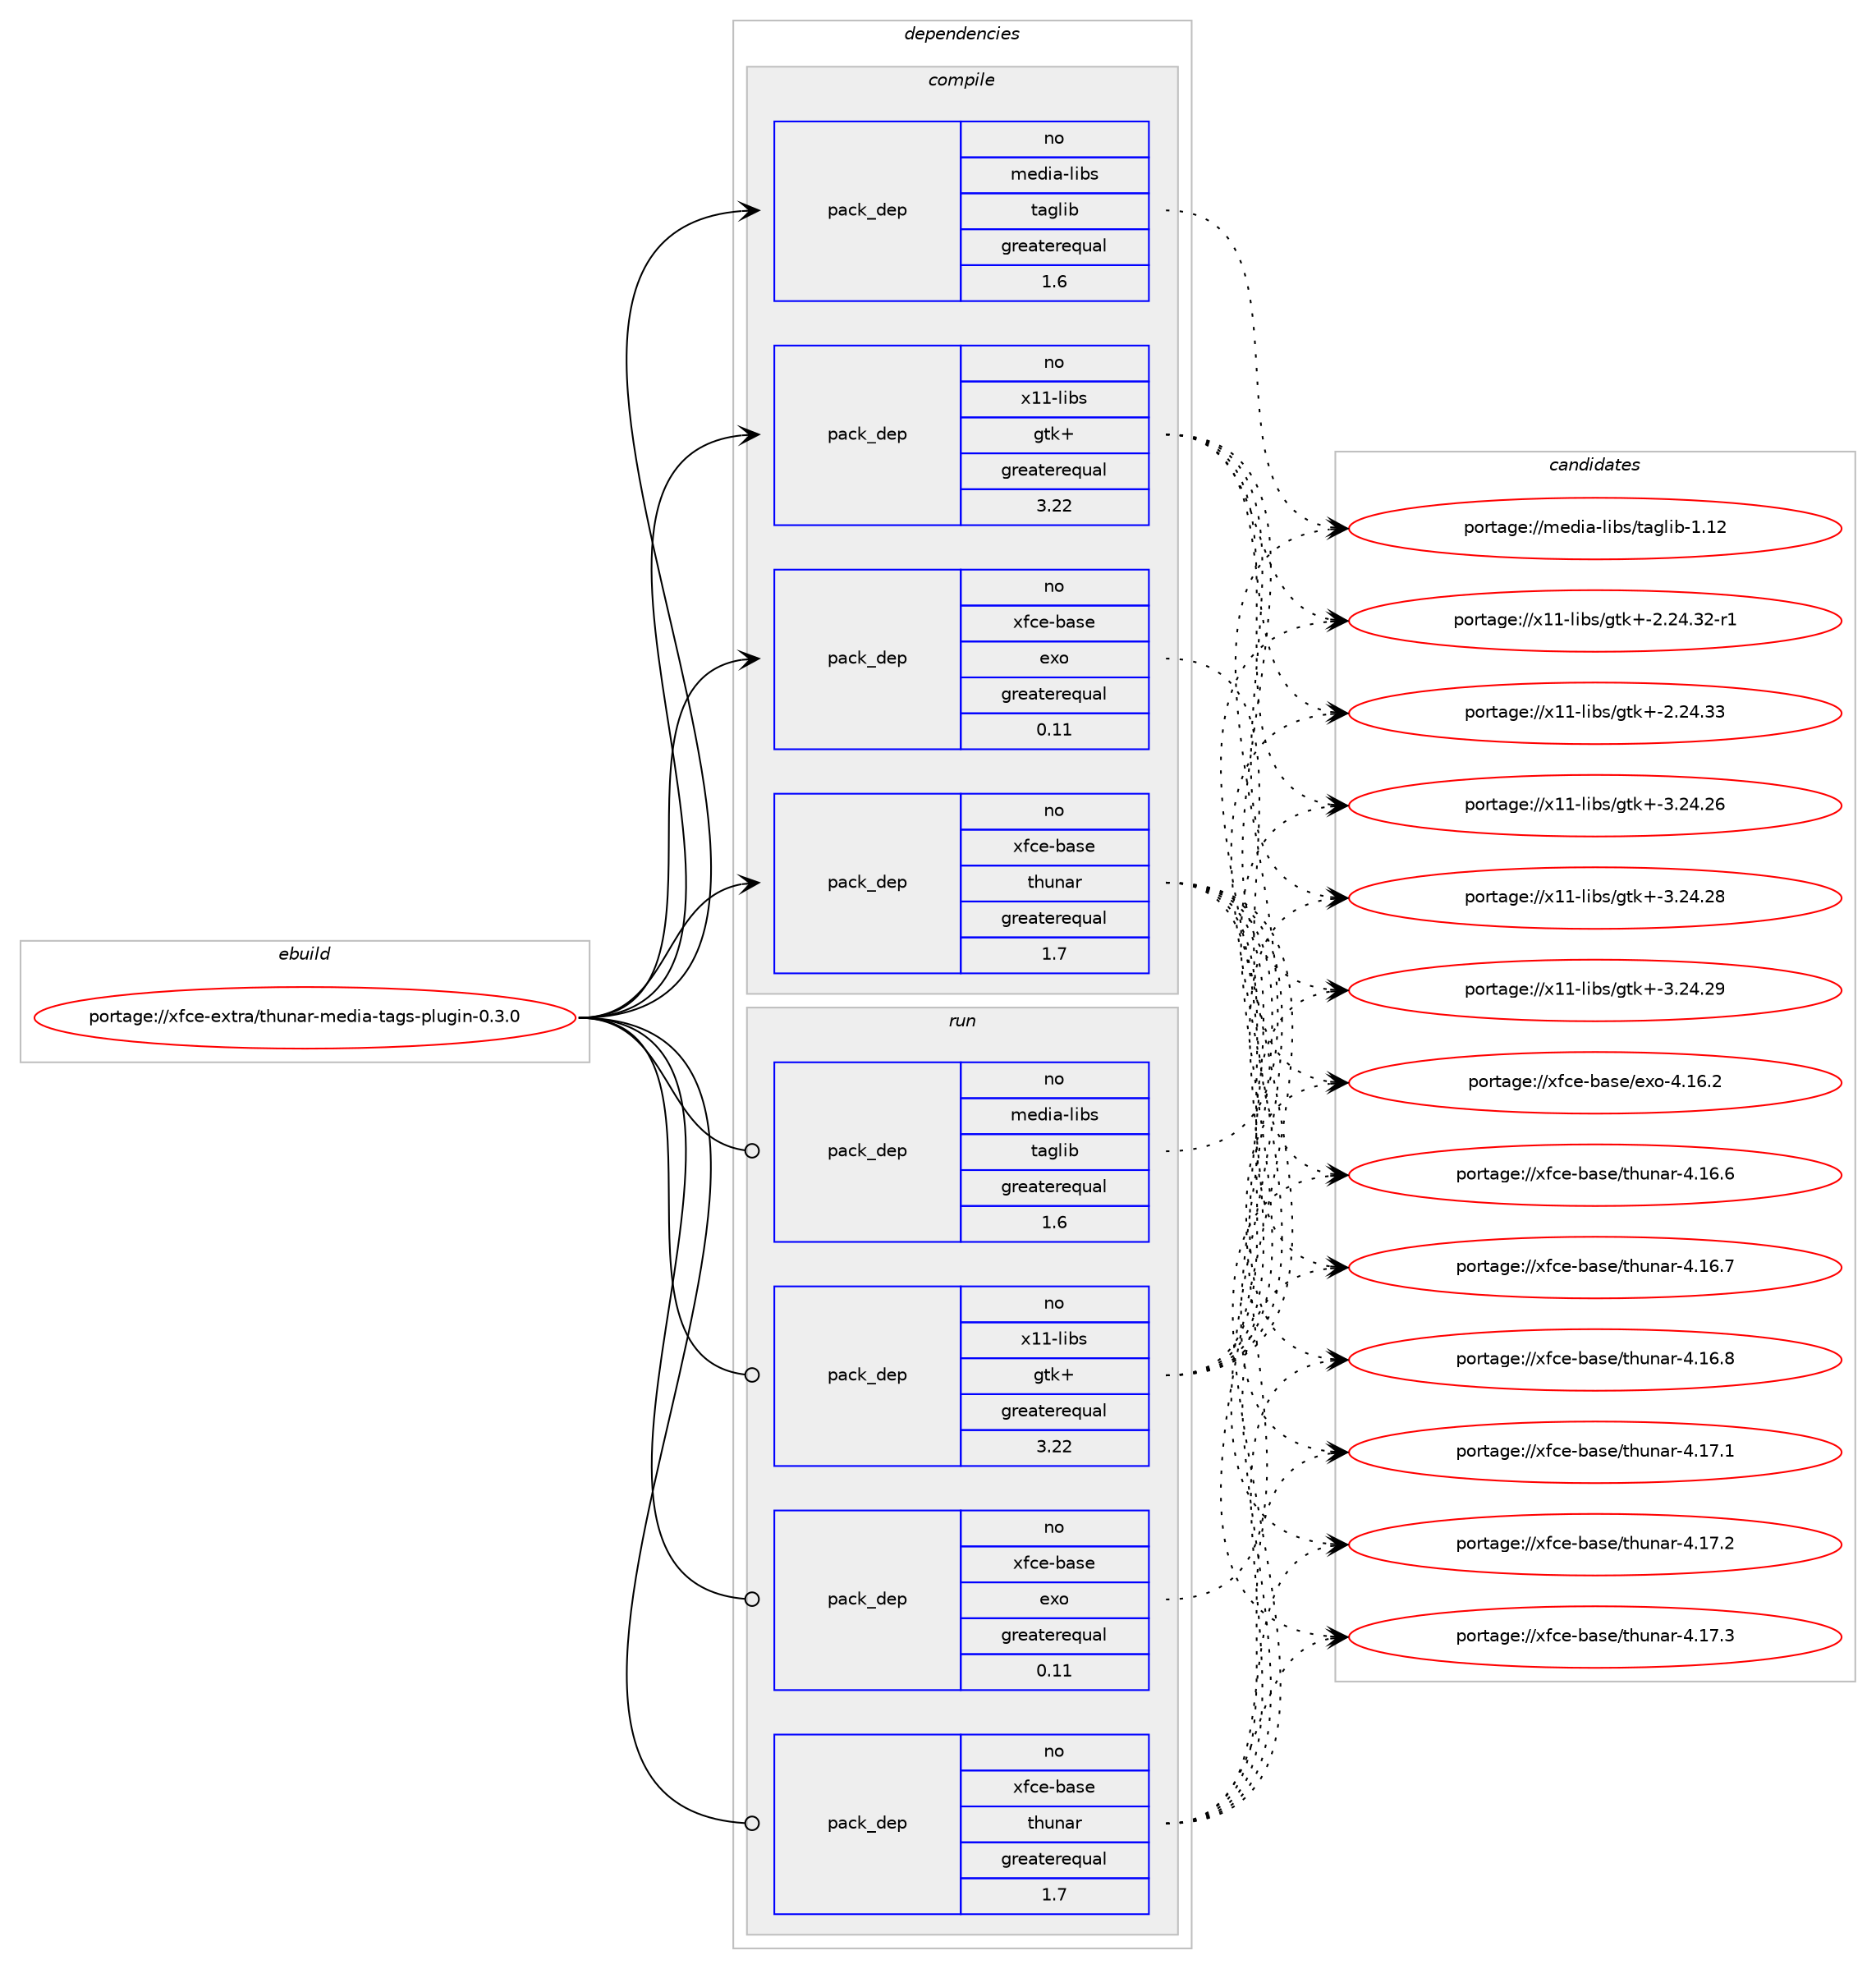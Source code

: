 digraph prolog {

# *************
# Graph options
# *************

newrank=true;
concentrate=true;
compound=true;
graph [rankdir=LR,fontname=Helvetica,fontsize=10,ranksep=1.5];#, ranksep=2.5, nodesep=0.2];
edge  [arrowhead=vee];
node  [fontname=Helvetica,fontsize=10];

# **********
# The ebuild
# **********

subgraph cluster_leftcol {
color=gray;
rank=same;
label=<<i>ebuild</i>>;
id [label="portage://xfce-extra/thunar-media-tags-plugin-0.3.0", color=red, width=4, href="../xfce-extra/thunar-media-tags-plugin-0.3.0.svg"];
}

# ****************
# The dependencies
# ****************

subgraph cluster_midcol {
color=gray;
label=<<i>dependencies</i>>;
subgraph cluster_compile {
fillcolor="#eeeeee";
style=filled;
label=<<i>compile</i>>;
# *** BEGIN UNKNOWN DEPENDENCY TYPE (TODO) ***
# id -> package_dependency(portage://xfce-extra/thunar-media-tags-plugin-0.3.0,install,no,dev-util,intltool,none,[,,],[],[])
# *** END UNKNOWN DEPENDENCY TYPE (TODO) ***

subgraph pack635 {
dependency1172 [label=<<TABLE BORDER="0" CELLBORDER="1" CELLSPACING="0" CELLPADDING="4" WIDTH="220"><TR><TD ROWSPAN="6" CELLPADDING="30">pack_dep</TD></TR><TR><TD WIDTH="110">no</TD></TR><TR><TD>media-libs</TD></TR><TR><TD>taglib</TD></TR><TR><TD>greaterequal</TD></TR><TR><TD>1.6</TD></TR></TABLE>>, shape=none, color=blue];
}
id:e -> dependency1172:w [weight=20,style="solid",arrowhead="vee"];
# *** BEGIN UNKNOWN DEPENDENCY TYPE (TODO) ***
# id -> package_dependency(portage://xfce-extra/thunar-media-tags-plugin-0.3.0,install,no,virtual,pkgconfig,none,[,,],[],[])
# *** END UNKNOWN DEPENDENCY TYPE (TODO) ***

subgraph pack636 {
dependency1173 [label=<<TABLE BORDER="0" CELLBORDER="1" CELLSPACING="0" CELLPADDING="4" WIDTH="220"><TR><TD ROWSPAN="6" CELLPADDING="30">pack_dep</TD></TR><TR><TD WIDTH="110">no</TD></TR><TR><TD>x11-libs</TD></TR><TR><TD>gtk+</TD></TR><TR><TD>greaterequal</TD></TR><TR><TD>3.22</TD></TR></TABLE>>, shape=none, color=blue];
}
id:e -> dependency1173:w [weight=20,style="solid",arrowhead="vee"];
subgraph pack637 {
dependency1174 [label=<<TABLE BORDER="0" CELLBORDER="1" CELLSPACING="0" CELLPADDING="4" WIDTH="220"><TR><TD ROWSPAN="6" CELLPADDING="30">pack_dep</TD></TR><TR><TD WIDTH="110">no</TD></TR><TR><TD>xfce-base</TD></TR><TR><TD>exo</TD></TR><TR><TD>greaterequal</TD></TR><TR><TD>0.11</TD></TR></TABLE>>, shape=none, color=blue];
}
id:e -> dependency1174:w [weight=20,style="solid",arrowhead="vee"];
subgraph pack638 {
dependency1175 [label=<<TABLE BORDER="0" CELLBORDER="1" CELLSPACING="0" CELLPADDING="4" WIDTH="220"><TR><TD ROWSPAN="6" CELLPADDING="30">pack_dep</TD></TR><TR><TD WIDTH="110">no</TD></TR><TR><TD>xfce-base</TD></TR><TR><TD>thunar</TD></TR><TR><TD>greaterequal</TD></TR><TR><TD>1.7</TD></TR></TABLE>>, shape=none, color=blue];
}
id:e -> dependency1175:w [weight=20,style="solid",arrowhead="vee"];
}
subgraph cluster_compileandrun {
fillcolor="#eeeeee";
style=filled;
label=<<i>compile and run</i>>;
}
subgraph cluster_run {
fillcolor="#eeeeee";
style=filled;
label=<<i>run</i>>;
subgraph pack639 {
dependency1176 [label=<<TABLE BORDER="0" CELLBORDER="1" CELLSPACING="0" CELLPADDING="4" WIDTH="220"><TR><TD ROWSPAN="6" CELLPADDING="30">pack_dep</TD></TR><TR><TD WIDTH="110">no</TD></TR><TR><TD>media-libs</TD></TR><TR><TD>taglib</TD></TR><TR><TD>greaterequal</TD></TR><TR><TD>1.6</TD></TR></TABLE>>, shape=none, color=blue];
}
id:e -> dependency1176:w [weight=20,style="solid",arrowhead="odot"];
subgraph pack640 {
dependency1177 [label=<<TABLE BORDER="0" CELLBORDER="1" CELLSPACING="0" CELLPADDING="4" WIDTH="220"><TR><TD ROWSPAN="6" CELLPADDING="30">pack_dep</TD></TR><TR><TD WIDTH="110">no</TD></TR><TR><TD>x11-libs</TD></TR><TR><TD>gtk+</TD></TR><TR><TD>greaterequal</TD></TR><TR><TD>3.22</TD></TR></TABLE>>, shape=none, color=blue];
}
id:e -> dependency1177:w [weight=20,style="solid",arrowhead="odot"];
subgraph pack641 {
dependency1178 [label=<<TABLE BORDER="0" CELLBORDER="1" CELLSPACING="0" CELLPADDING="4" WIDTH="220"><TR><TD ROWSPAN="6" CELLPADDING="30">pack_dep</TD></TR><TR><TD WIDTH="110">no</TD></TR><TR><TD>xfce-base</TD></TR><TR><TD>exo</TD></TR><TR><TD>greaterequal</TD></TR><TR><TD>0.11</TD></TR></TABLE>>, shape=none, color=blue];
}
id:e -> dependency1178:w [weight=20,style="solid",arrowhead="odot"];
subgraph pack642 {
dependency1179 [label=<<TABLE BORDER="0" CELLBORDER="1" CELLSPACING="0" CELLPADDING="4" WIDTH="220"><TR><TD ROWSPAN="6" CELLPADDING="30">pack_dep</TD></TR><TR><TD WIDTH="110">no</TD></TR><TR><TD>xfce-base</TD></TR><TR><TD>thunar</TD></TR><TR><TD>greaterequal</TD></TR><TR><TD>1.7</TD></TR></TABLE>>, shape=none, color=blue];
}
id:e -> dependency1179:w [weight=20,style="solid",arrowhead="odot"];
}
}

# **************
# The candidates
# **************

subgraph cluster_choices {
rank=same;
color=gray;
label=<<i>candidates</i>>;

subgraph choice635 {
color=black;
nodesep=1;
choice1091011001059745108105981154711697103108105984549464950 [label="portage://media-libs/taglib-1.12", color=red, width=4,href="../media-libs/taglib-1.12.svg"];
dependency1172:e -> choice1091011001059745108105981154711697103108105984549464950:w [style=dotted,weight="100"];
}
subgraph choice636 {
color=black;
nodesep=1;
choice12049494510810598115471031161074345504650524651504511449 [label="portage://x11-libs/gtk+-2.24.32-r1", color=red, width=4,href="../x11-libs/gtk+-2.24.32-r1.svg"];
choice1204949451081059811547103116107434550465052465151 [label="portage://x11-libs/gtk+-2.24.33", color=red, width=4,href="../x11-libs/gtk+-2.24.33.svg"];
choice1204949451081059811547103116107434551465052465054 [label="portage://x11-libs/gtk+-3.24.26", color=red, width=4,href="../x11-libs/gtk+-3.24.26.svg"];
choice1204949451081059811547103116107434551465052465056 [label="portage://x11-libs/gtk+-3.24.28", color=red, width=4,href="../x11-libs/gtk+-3.24.28.svg"];
choice1204949451081059811547103116107434551465052465057 [label="portage://x11-libs/gtk+-3.24.29", color=red, width=4,href="../x11-libs/gtk+-3.24.29.svg"];
dependency1173:e -> choice12049494510810598115471031161074345504650524651504511449:w [style=dotted,weight="100"];
dependency1173:e -> choice1204949451081059811547103116107434550465052465151:w [style=dotted,weight="100"];
dependency1173:e -> choice1204949451081059811547103116107434551465052465054:w [style=dotted,weight="100"];
dependency1173:e -> choice1204949451081059811547103116107434551465052465056:w [style=dotted,weight="100"];
dependency1173:e -> choice1204949451081059811547103116107434551465052465057:w [style=dotted,weight="100"];
}
subgraph choice637 {
color=black;
nodesep=1;
choice120102991014598971151014710112011145524649544650 [label="portage://xfce-base/exo-4.16.2", color=red, width=4,href="../xfce-base/exo-4.16.2.svg"];
dependency1174:e -> choice120102991014598971151014710112011145524649544650:w [style=dotted,weight="100"];
}
subgraph choice638 {
color=black;
nodesep=1;
choice12010299101459897115101471161041171109711445524649544654 [label="portage://xfce-base/thunar-4.16.6", color=red, width=4,href="../xfce-base/thunar-4.16.6.svg"];
choice12010299101459897115101471161041171109711445524649544655 [label="portage://xfce-base/thunar-4.16.7", color=red, width=4,href="../xfce-base/thunar-4.16.7.svg"];
choice12010299101459897115101471161041171109711445524649544656 [label="portage://xfce-base/thunar-4.16.8", color=red, width=4,href="../xfce-base/thunar-4.16.8.svg"];
choice12010299101459897115101471161041171109711445524649554649 [label="portage://xfce-base/thunar-4.17.1", color=red, width=4,href="../xfce-base/thunar-4.17.1.svg"];
choice12010299101459897115101471161041171109711445524649554650 [label="portage://xfce-base/thunar-4.17.2", color=red, width=4,href="../xfce-base/thunar-4.17.2.svg"];
choice12010299101459897115101471161041171109711445524649554651 [label="portage://xfce-base/thunar-4.17.3", color=red, width=4,href="../xfce-base/thunar-4.17.3.svg"];
dependency1175:e -> choice12010299101459897115101471161041171109711445524649544654:w [style=dotted,weight="100"];
dependency1175:e -> choice12010299101459897115101471161041171109711445524649544655:w [style=dotted,weight="100"];
dependency1175:e -> choice12010299101459897115101471161041171109711445524649544656:w [style=dotted,weight="100"];
dependency1175:e -> choice12010299101459897115101471161041171109711445524649554649:w [style=dotted,weight="100"];
dependency1175:e -> choice12010299101459897115101471161041171109711445524649554650:w [style=dotted,weight="100"];
dependency1175:e -> choice12010299101459897115101471161041171109711445524649554651:w [style=dotted,weight="100"];
}
subgraph choice639 {
color=black;
nodesep=1;
choice1091011001059745108105981154711697103108105984549464950 [label="portage://media-libs/taglib-1.12", color=red, width=4,href="../media-libs/taglib-1.12.svg"];
dependency1176:e -> choice1091011001059745108105981154711697103108105984549464950:w [style=dotted,weight="100"];
}
subgraph choice640 {
color=black;
nodesep=1;
choice12049494510810598115471031161074345504650524651504511449 [label="portage://x11-libs/gtk+-2.24.32-r1", color=red, width=4,href="../x11-libs/gtk+-2.24.32-r1.svg"];
choice1204949451081059811547103116107434550465052465151 [label="portage://x11-libs/gtk+-2.24.33", color=red, width=4,href="../x11-libs/gtk+-2.24.33.svg"];
choice1204949451081059811547103116107434551465052465054 [label="portage://x11-libs/gtk+-3.24.26", color=red, width=4,href="../x11-libs/gtk+-3.24.26.svg"];
choice1204949451081059811547103116107434551465052465056 [label="portage://x11-libs/gtk+-3.24.28", color=red, width=4,href="../x11-libs/gtk+-3.24.28.svg"];
choice1204949451081059811547103116107434551465052465057 [label="portage://x11-libs/gtk+-3.24.29", color=red, width=4,href="../x11-libs/gtk+-3.24.29.svg"];
dependency1177:e -> choice12049494510810598115471031161074345504650524651504511449:w [style=dotted,weight="100"];
dependency1177:e -> choice1204949451081059811547103116107434550465052465151:w [style=dotted,weight="100"];
dependency1177:e -> choice1204949451081059811547103116107434551465052465054:w [style=dotted,weight="100"];
dependency1177:e -> choice1204949451081059811547103116107434551465052465056:w [style=dotted,weight="100"];
dependency1177:e -> choice1204949451081059811547103116107434551465052465057:w [style=dotted,weight="100"];
}
subgraph choice641 {
color=black;
nodesep=1;
choice120102991014598971151014710112011145524649544650 [label="portage://xfce-base/exo-4.16.2", color=red, width=4,href="../xfce-base/exo-4.16.2.svg"];
dependency1178:e -> choice120102991014598971151014710112011145524649544650:w [style=dotted,weight="100"];
}
subgraph choice642 {
color=black;
nodesep=1;
choice12010299101459897115101471161041171109711445524649544654 [label="portage://xfce-base/thunar-4.16.6", color=red, width=4,href="../xfce-base/thunar-4.16.6.svg"];
choice12010299101459897115101471161041171109711445524649544655 [label="portage://xfce-base/thunar-4.16.7", color=red, width=4,href="../xfce-base/thunar-4.16.7.svg"];
choice12010299101459897115101471161041171109711445524649544656 [label="portage://xfce-base/thunar-4.16.8", color=red, width=4,href="../xfce-base/thunar-4.16.8.svg"];
choice12010299101459897115101471161041171109711445524649554649 [label="portage://xfce-base/thunar-4.17.1", color=red, width=4,href="../xfce-base/thunar-4.17.1.svg"];
choice12010299101459897115101471161041171109711445524649554650 [label="portage://xfce-base/thunar-4.17.2", color=red, width=4,href="../xfce-base/thunar-4.17.2.svg"];
choice12010299101459897115101471161041171109711445524649554651 [label="portage://xfce-base/thunar-4.17.3", color=red, width=4,href="../xfce-base/thunar-4.17.3.svg"];
dependency1179:e -> choice12010299101459897115101471161041171109711445524649544654:w [style=dotted,weight="100"];
dependency1179:e -> choice12010299101459897115101471161041171109711445524649544655:w [style=dotted,weight="100"];
dependency1179:e -> choice12010299101459897115101471161041171109711445524649544656:w [style=dotted,weight="100"];
dependency1179:e -> choice12010299101459897115101471161041171109711445524649554649:w [style=dotted,weight="100"];
dependency1179:e -> choice12010299101459897115101471161041171109711445524649554650:w [style=dotted,weight="100"];
dependency1179:e -> choice12010299101459897115101471161041171109711445524649554651:w [style=dotted,weight="100"];
}
}

}
